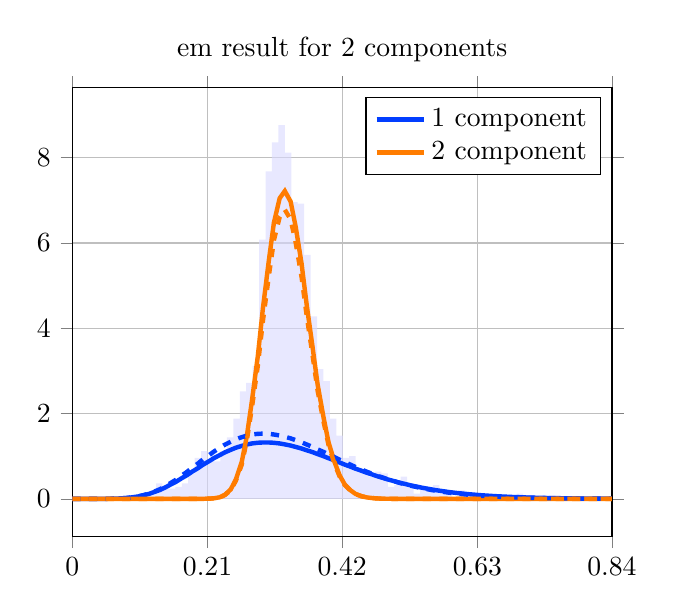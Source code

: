 \begin{tikzpicture}
\begin{axis}[title={em result for 2 components}, yticklabel style={/pgf/number format/fixed,
            /pgf/number format/precision=3}, grid={major}, yminorgrids={true}, tick align={outside}, xtick={0.0,0.21,0.419,0.629,0.838}, xmin={0.0}, xmax={0.838}, scaled y ticks={false}]
    \addplot[ybar interval, fill={blue!15}, forget plot, opacity={0.6}, draw={none}, bar width={5.0e-6}]
        table[row sep={\\}]
        {
            \\
            0.08  0.04  \\
            0.09  0.04  \\
            0.1  0.04  \\
            0.11  0.12  \\
            0.12  0.12  \\
            0.13  0.36  \\
            0.14  0.28  \\
            0.15  0.24  \\
            0.16  0.28  \\
            0.17  0.36  \\
            0.18  0.6  \\
            0.19  0.96  \\
            0.2  1.12  \\
            0.21  0.92  \\
            0.22  0.88  \\
            0.23  1.12  \\
            0.24  1.44  \\
            0.25  1.88  \\
            0.26  2.52  \\
            0.27  2.72  \\
            0.28  3.12  \\
            0.29  6.08  \\
            0.3  7.68  \\
            0.31  8.36  \\
            0.32  8.76  \\
            0.33  8.12  \\
            0.34  6.96  \\
            0.35  6.92  \\
            0.36  5.72  \\
            0.37  4.28  \\
            0.38  3.04  \\
            0.39  2.76  \\
            0.4  1.88  \\
            0.41  1.48  \\
            0.42  0.96  \\
            0.43  1.0  \\
            0.44  0.64  \\
            0.45  0.6  \\
            0.46  0.52  \\
            0.47  0.64  \\
            0.48  0.6  \\
            0.49  0.28  \\
            0.5  0.32  \\
            0.51  0.52  \\
            0.52  0.32  \\
            0.53  0.12  \\
            0.54  0.28  \\
            0.55  0.24  \\
            0.56  0.32  \\
            0.57  0.16  \\
            0.58  0.12  \\
            0.59  0.04  \\
            0.6  0.2  \\
            0.61  0.04  \\
            0.62  0.12  \\
            0.63  0.12  \\
            0.64  0.08  \\
            0.65  0.0  \\
            0.66  0.08  \\
            0.67  0.0  \\
            0.68  0.0  \\
            0.69  0.12  \\
            0.7  0.04  \\
            0.71  0.08  \\
            0.72  0.04  \\
            0.73  0.0  \\
            0.74  0.08  \\
            0.75  0.0  \\
            0.76  0.0  \\
            0.77  0.04  \\
            0.78  0.04  \\
            0.79  0.0  \\
            0.8  0.0  \\
            0.81  0.0  \\
            0.82  0.0  \\
            0.83  0.04  \\
            0.84  0.0  \\
        }
        ;
    \addplot[style={{ultra thick}}, color={rgb,1:red,0.008;green,0.243;blue,1.0}]
        table[row sep={\\}]
        {
            \\
            0.0  0.0  \\
            0.008  4.655e-9  \\
            0.017  6.809e-7  \\
            0.025  1.152e-5  \\
            0.034  8.062e-5  \\
            0.042  0.0  \\
            0.051  0.001  \\
            0.059  0.003  \\
            0.068  0.006  \\
            0.076  0.012  \\
            0.085  0.022  \\
            0.093  0.036  \\
            0.102  0.056  \\
            0.11  0.083  \\
            0.119  0.117  \\
            0.127  0.158  \\
            0.136  0.208  \\
            0.144  0.265  \\
            0.152  0.33  \\
            0.161  0.4  \\
            0.169  0.476  \\
            0.178  0.555  \\
            0.186  0.637  \\
            0.195  0.719  \\
            0.203  0.801  \\
            0.212  0.88  \\
            0.22  0.956  \\
            0.229  1.026  \\
            0.237  1.091  \\
            0.246  1.149  \\
            0.254  1.199  \\
            0.263  1.241  \\
            0.271  1.274  \\
            0.279  1.299  \\
            0.288  1.315  \\
            0.296  1.322  \\
            0.305  1.322  \\
            0.313  1.314  \\
            0.322  1.299  \\
            0.33  1.277  \\
            0.339  1.25  \\
            0.347  1.217  \\
            0.356  1.18  \\
            0.364  1.139  \\
            0.373  1.096  \\
            0.381  1.049  \\
            0.39  1.001  \\
            0.398  0.952  \\
            0.407  0.903  \\
            0.415  0.853  \\
            0.423  0.803  \\
            0.432  0.754  \\
            0.44  0.706  \\
            0.449  0.659  \\
            0.457  0.613  \\
            0.466  0.57  \\
            0.474  0.528  \\
            0.483  0.488  \\
            0.491  0.45  \\
            0.5  0.414  \\
            0.508  0.38  \\
            0.517  0.348  \\
            0.525  0.318  \\
            0.534  0.29  \\
            0.542  0.264  \\
            0.551  0.24  \\
            0.559  0.218  \\
            0.567  0.198  \\
            0.576  0.179  \\
            0.584  0.161  \\
            0.593  0.145  \\
            0.601  0.131  \\
            0.61  0.118  \\
            0.618  0.106  \\
            0.627  0.095  \\
            0.635  0.085  \\
            0.644  0.076  \\
            0.652  0.068  \\
            0.661  0.06  \\
            0.669  0.054  \\
            0.678  0.048  \\
            0.686  0.042  \\
            0.695  0.038  \\
            0.703  0.033  \\
            0.711  0.03  \\
            0.72  0.026  \\
            0.728  0.023  \\
            0.737  0.02  \\
            0.745  0.018  \\
            0.754  0.016  \\
            0.762  0.014  \\
            0.771  0.012  \\
            0.779  0.011  \\
            0.788  0.009  \\
            0.796  0.008  \\
            0.805  0.007  \\
            0.813  0.006  \\
            0.822  0.006  \\
            0.83  0.005  \\
            0.838  0.004  \\
        }
        ;
    \addlegendentry {1 component}
    \addplot[style={{ultra thick}}, color={rgb,1:red,1.0;green,0.486;blue,0.0}]
        table[row sep={\\}]
        {
            \\
            0.0  0.0  \\
            0.008  9.23e-104  \\
            0.017  5.967e-78  \\
            0.025  2.893e-63  \\
            0.034  3.909e-53  \\
            0.042  1.687e-45  \\
            0.051  1.921e-39  \\
            0.059  1.78e-34  \\
            0.068  2.63e-30  \\
            0.076  9.562e-27  \\
            0.085  1.15e-23  \\
            0.093  5.653e-21  \\
            0.102  1.327e-18  \\
            0.11  1.675e-16  \\
            0.119  1.246e-14  \\
            0.127  5.88e-13  \\
            0.136  1.866e-11  \\
            0.144  4.179e-10  \\
            0.152  6.874e-9  \\
            0.161  8.587e-8  \\
            0.169  8.378e-7  \\
            0.178  6.542e-6  \\
            0.186  4.173e-5  \\
            0.195  0.0  \\
            0.203  0.001  \\
            0.212  0.004  \\
            0.22  0.013  \\
            0.229  0.037  \\
            0.237  0.096  \\
            0.246  0.221  \\
            0.254  0.458  \\
            0.263  0.86  \\
            0.271  1.472  \\
            0.279  2.31  \\
            0.288  3.341  \\
            0.296  4.473  \\
            0.305  5.569  \\
            0.313  6.472  \\
            0.322  7.049  \\
            0.33  7.217  \\
            0.339  6.97  \\
            0.347  6.366  \\
            0.356  5.514  \\
            0.364  4.542  \\
            0.373  3.565  \\
            0.381  2.672  \\
            0.39  1.917  \\
            0.398  1.318  \\
            0.407  0.871  \\
            0.415  0.553  \\
            0.423  0.339  \\
            0.432  0.2  \\
            0.44  0.114  \\
            0.449  0.063  \\
            0.457  0.034  \\
            0.466  0.018  \\
            0.474  0.009  \\
            0.483  0.004  \\
            0.491  0.002  \\
            0.5  0.001  \\
            0.508  0.0  \\
            0.517  0.0  \\
            0.525  8.275e-5  \\
            0.534  3.486e-5  \\
            0.542  1.436e-5  \\
            0.551  5.786e-6  \\
            0.559  2.283e-6  \\
            0.567  8.828e-7  \\
            0.576  3.346e-7  \\
            0.584  1.244e-7  \\
            0.593  4.54e-8  \\
            0.601  1.627e-8  \\
            0.61  5.728e-9  \\
            0.618  1.982e-9  \\
            0.627  6.746e-10  \\
            0.635  2.259e-10  \\
            0.644  7.445e-11  \\
            0.652  2.416e-11  \\
            0.661  7.725e-12  \\
            0.669  2.434e-12  \\
            0.678  7.559e-13  \\
            0.686  2.315e-13  \\
            0.695  6.997e-14  \\
            0.703  2.086e-14  \\
            0.711  6.142e-15  \\
            0.72  1.785e-15  \\
            0.728  5.126e-16  \\
            0.737  1.454e-16  \\
            0.745  4.077e-17  \\
            0.754  1.13e-17  \\
            0.762  3.097e-18  \\
            0.771  8.394e-19  \\
            0.779  2.251e-19  \\
            0.788  5.973e-20  \\
            0.796  1.569e-20  \\
            0.805  4.079e-21  \\
            0.813  1.05e-21  \\
            0.822  2.678e-22  \\
            0.83  6.763e-23  \\
            0.838  1.692e-23  \\
        }
        ;
    \addlegendentry {2 component}
    \addplot[style={{ultra thick, dashed}}, color={rgb,1:red,0.008;green,0.243;blue,1.0}]
        table[row sep={\\}]
        {
            \\
            0.0  0.0  \\
            0.008  1.616e-9  \\
            0.017  3.292e-7  \\
            0.025  6.712e-6  \\
            0.034  5.334e-5  \\
            0.042  0.0  \\
            0.051  0.001  \\
            0.059  0.002  \\
            0.068  0.005  \\
            0.076  0.011  \\
            0.085  0.021  \\
            0.093  0.035  \\
            0.102  0.056  \\
            0.11  0.085  \\
            0.119  0.122  \\
            0.127  0.169  \\
            0.136  0.225  \\
            0.144  0.29  \\
            0.152  0.365  \\
            0.161  0.448  \\
            0.169  0.537  \\
            0.178  0.631  \\
            0.186  0.728  \\
            0.195  0.827  \\
            0.203  0.925  \\
            0.212  1.02  \\
            0.22  1.11  \\
            0.229  1.195  \\
            0.237  1.271  \\
            0.246  1.339  \\
            0.254  1.398  \\
            0.263  1.445  \\
            0.271  1.482  \\
            0.279  1.509  \\
            0.288  1.524  \\
            0.296  1.529  \\
            0.305  1.524  \\
            0.313  1.509  \\
            0.322  1.486  \\
            0.33  1.456  \\
            0.339  1.418  \\
            0.347  1.375  \\
            0.356  1.326  \\
            0.364  1.274  \\
            0.373  1.218  \\
            0.381  1.16  \\
            0.39  1.1  \\
            0.398  1.04  \\
            0.407  0.979  \\
            0.415  0.918  \\
            0.423  0.859  \\
            0.432  0.801  \\
            0.44  0.744  \\
            0.449  0.689  \\
            0.457  0.637  \\
            0.466  0.587  \\
            0.474  0.539  \\
            0.483  0.494  \\
            0.491  0.452  \\
            0.5  0.412  \\
            0.508  0.375  \\
            0.517  0.341  \\
            0.525  0.309  \\
            0.534  0.279  \\
            0.542  0.252  \\
            0.551  0.227  \\
            0.559  0.204  \\
            0.567  0.183  \\
            0.576  0.164  \\
            0.584  0.147  \\
            0.593  0.131  \\
            0.601  0.117  \\
            0.61  0.104  \\
            0.618  0.092  \\
            0.627  0.082  \\
            0.635  0.072  \\
            0.644  0.064  \\
            0.652  0.057  \\
            0.661  0.05  \\
            0.669  0.044  \\
            0.678  0.039  \\
            0.686  0.034  \\
            0.695  0.03  \\
            0.703  0.026  \\
            0.711  0.023  \\
            0.72  0.02  \\
            0.728  0.017  \\
            0.737  0.015  \\
            0.745  0.013  \\
            0.754  0.012  \\
            0.762  0.01  \\
            0.771  0.009  \\
            0.779  0.008  \\
            0.788  0.007  \\
            0.796  0.006  \\
            0.805  0.005  \\
            0.813  0.004  \\
            0.822  0.004  \\
            0.83  0.003  \\
            0.838  0.003  \\
        }
        ;
    \addplot[style={{ultra thick, dashed}}, color={rgb,1:red,1.0;green,0.486;blue,0.0}]
        table[row sep={\\}]
        {
            \\
            0.0  0.0  \\
            0.008  9.239e-104  \\
            0.017  5.81e-78  \\
            0.025  2.774e-63  \\
            0.034  3.712e-53  \\
            0.042  1.59e-45  \\
            0.051  1.801e-39  \\
            0.059  1.662e-34  \\
            0.068  2.447e-30  \\
            0.076  8.874e-27  \\
            0.085  1.065e-23  \\
            0.093  5.226e-21  \\
            0.102  1.225e-18  \\
            0.11  1.545e-16  \\
            0.119  1.149e-14  \\
            0.127  5.418e-13  \\
            0.136  1.719e-11  \\
            0.144  3.849e-10  \\
            0.152  6.332e-9  \\
            0.161  7.911e-8  \\
            0.169  7.721e-7  \\
            0.178  6.031e-6  \\
            0.186  3.849e-5  \\
            0.195  0.0  \\
            0.203  0.001  \\
            0.212  0.004  \\
            0.22  0.012  \\
            0.229  0.034  \\
            0.237  0.089  \\
            0.246  0.205  \\
            0.254  0.425  \\
            0.263  0.799  \\
            0.271  1.37  \\
            0.279  2.152  \\
            0.288  3.117  \\
            0.296  4.178  \\
            0.305  5.208  \\
            0.313  6.062  \\
            0.322  6.611  \\
            0.33  6.778  \\
            0.339  6.555  \\
            0.347  5.996  \\
            0.356  5.202  \\
            0.364  4.29  \\
            0.373  3.373  \\
            0.381  2.532  \\
            0.39  1.819  \\
            0.398  1.253  \\
            0.407  0.829  \\
            0.415  0.528  \\
            0.423  0.324  \\
            0.432  0.192  \\
            0.44  0.11  \\
            0.449  0.061  \\
            0.457  0.033  \\
            0.466  0.017  \\
            0.474  0.009  \\
            0.483  0.004  \\
            0.491  0.002  \\
            0.5  0.001  \\
            0.508  0.0  \\
            0.517  0.0  \\
            0.525  8.073e-5  \\
            0.534  3.407e-5  \\
            0.542  1.406e-5  \\
            0.551  5.676e-6  \\
            0.559  2.244e-6  \\
            0.567  8.692e-7  \\
            0.576  3.301e-7  \\
            0.584  1.23e-7  \\
            0.593  4.496e-8  \\
            0.601  1.614e-8  \\
            0.61  5.694e-9  \\
            0.618  1.974e-9  \\
            0.627  6.732e-10  \\
            0.635  2.259e-10  \\
            0.644  7.458e-11  \\
            0.652  2.425e-11  \\
            0.661  7.769e-12  \\
            0.669  2.453e-12  \\
            0.678  7.633e-13  \\
            0.686  2.343e-13  \\
            0.695  7.093e-14  \\
            0.703  2.119e-14  \\
            0.711  6.251e-15  \\
            0.72  1.821e-15  \\
            0.728  5.239e-16  \\
            0.737  1.489e-16  \\
            0.745  4.183e-17  \\
            0.754  1.162e-17  \\
            0.762  3.191e-18  \\
            0.771  8.666e-19  \\
            0.779  2.329e-19  \\
            0.788  6.192e-20  \\
            0.796  1.63e-20  \\
            0.805  4.246e-21  \\
            0.813  1.095e-21  \\
            0.822  2.799e-22  \\
            0.83  7.084e-23  \\
            0.838  1.777e-23  \\
        }
        ;
\end{axis}
\end{tikzpicture}

